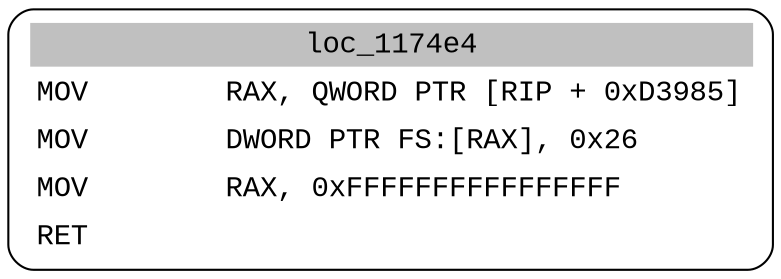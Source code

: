 digraph asm_graph {
1941 [
shape="Mrecord" fontname="Courier New"label =<<table border="0" cellborder="0" cellpadding="3"><tr><td align="center" colspan="2" bgcolor="grey">loc_1174e4</td></tr><tr><td align="left">MOV        RAX, QWORD PTR [RIP + 0xD3985]</td></tr><tr><td align="left">MOV        DWORD PTR FS:[RAX], 0x26</td></tr><tr><td align="left">MOV        RAX, 0xFFFFFFFFFFFFFFFF</td></tr><tr><td align="left">RET        </td></tr></table>> ];
}